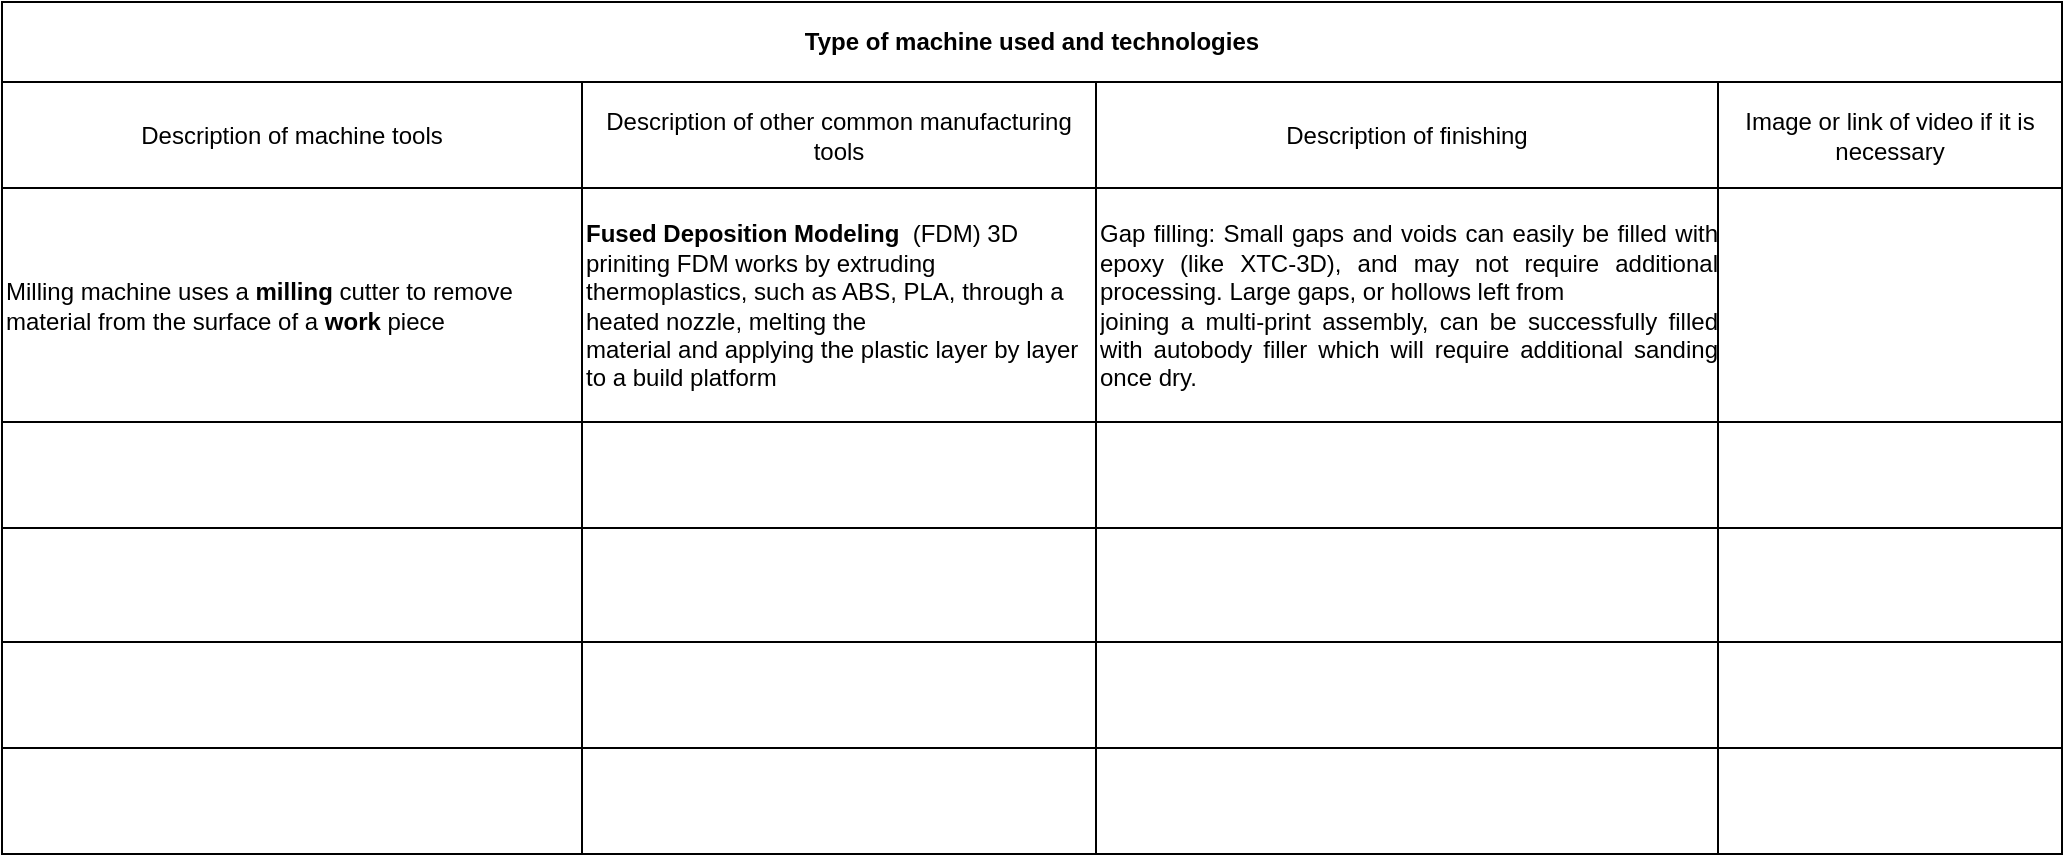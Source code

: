 <mxfile version="14.9.0" type="github">
  <diagram id="nSUky03wP_geeJo8E0sn" name="Page-1">
    <mxGraphModel dx="2013" dy="1820" grid="1" gridSize="10" guides="1" tooltips="1" connect="1" arrows="1" fold="1" page="1" pageScale="1" pageWidth="827" pageHeight="1169" math="0" shadow="0">
      <root>
        <mxCell id="0" />
        <mxCell id="1" parent="0" />
        <mxCell id="g2rxZFlYXXOEhxONH8Ov-4" value="" style="shape=table;startSize=0;container=1;collapsible=0;childLayout=tableLayout;" vertex="1" parent="1">
          <mxGeometry x="-800" y="-1060" width="1030" height="386" as="geometry" />
        </mxCell>
        <mxCell id="g2rxZFlYXXOEhxONH8Ov-5" value="" style="shape=partialRectangle;collapsible=0;dropTarget=0;pointerEvents=0;fillColor=none;top=0;left=0;bottom=0;right=0;points=[[0,0.5],[1,0.5]];portConstraint=eastwest;" vertex="1" parent="g2rxZFlYXXOEhxONH8Ov-4">
          <mxGeometry width="1030" height="53" as="geometry" />
        </mxCell>
        <mxCell id="g2rxZFlYXXOEhxONH8Ov-7" value="Description of machine tools" style="shape=partialRectangle;html=1;whiteSpace=wrap;connectable=0;overflow=hidden;fillColor=none;top=0;left=0;bottom=0;right=0;" vertex="1" parent="g2rxZFlYXXOEhxONH8Ov-5">
          <mxGeometry width="290" height="53" as="geometry" />
        </mxCell>
        <mxCell id="g2rxZFlYXXOEhxONH8Ov-8" value="Description of other common manufacturing tools " style="shape=partialRectangle;html=1;whiteSpace=wrap;connectable=0;overflow=hidden;fillColor=none;top=0;left=0;bottom=0;right=0;" vertex="1" parent="g2rxZFlYXXOEhxONH8Ov-5">
          <mxGeometry x="290" width="257" height="53" as="geometry" />
        </mxCell>
        <mxCell id="g2rxZFlYXXOEhxONH8Ov-9" value="Description of finishing" style="shape=partialRectangle;html=1;whiteSpace=wrap;connectable=0;overflow=hidden;fillColor=none;top=0;left=0;bottom=0;right=0;" vertex="1" parent="g2rxZFlYXXOEhxONH8Ov-5">
          <mxGeometry x="547" width="311" height="53" as="geometry" />
        </mxCell>
        <mxCell id="g2rxZFlYXXOEhxONH8Ov-123" value="Image or link of video if it is necessary" style="shape=partialRectangle;html=1;whiteSpace=wrap;connectable=0;overflow=hidden;fillColor=none;top=0;left=0;bottom=0;right=0;" vertex="1" parent="g2rxZFlYXXOEhxONH8Ov-5">
          <mxGeometry x="858" width="172" height="53" as="geometry" />
        </mxCell>
        <mxCell id="g2rxZFlYXXOEhxONH8Ov-14" style="shape=partialRectangle;collapsible=0;dropTarget=0;pointerEvents=0;fillColor=none;top=0;left=0;bottom=0;right=0;points=[[0,0.5],[1,0.5]];portConstraint=eastwest;" vertex="1" parent="g2rxZFlYXXOEhxONH8Ov-4">
          <mxGeometry y="53" width="1030" height="117" as="geometry" />
        </mxCell>
        <mxCell id="g2rxZFlYXXOEhxONH8Ov-16" value="&lt;div align=&quot;left&quot;&gt;Milling machine &lt;span class=&quot;ILfuVd NA6bn&quot;&gt;&lt;span class=&quot;hgKElc&quot;&gt; uses a &lt;b&gt;milling&lt;/b&gt; cutter to remove material from the surface of a &lt;b&gt;work&lt;/b&gt; piece&lt;/span&gt;&lt;/span&gt;&lt;/div&gt;" style="shape=partialRectangle;html=1;whiteSpace=wrap;connectable=0;overflow=hidden;fillColor=none;top=0;left=0;bottom=0;right=0;align=left;" vertex="1" parent="g2rxZFlYXXOEhxONH8Ov-14">
          <mxGeometry width="290" height="117" as="geometry" />
        </mxCell>
        <mxCell id="g2rxZFlYXXOEhxONH8Ov-17" value="&lt;div align=&quot;left&quot;&gt;&lt;span class=&quot;ILfuVd NA6bn&quot;&gt;&lt;span class=&quot;hgKElc&quot;&gt;&lt;b&gt;Fused Deposition Modeling&amp;nbsp; &lt;/b&gt;&lt;/span&gt;&lt;/span&gt;(&lt;span class=&quot;ILfuVd NA6bn&quot;&gt;&lt;span class=&quot;hgKElc&quot;&gt;FDM) &lt;/span&gt;&lt;/span&gt;3D priniting &lt;span class=&quot;ILfuVd NA6bn&quot;&gt;&lt;span class=&quot;hgKElc&quot;&gt;FDM works by extruding &lt;/span&gt;&lt;/span&gt;&lt;span class=&quot;ILfuVd NA6bn&quot;&gt;&lt;span class=&quot;hgKElc&quot;&gt;thermoplastics, such as ABS, PLA, through a heated nozzle, melting the &lt;/span&gt;&lt;/span&gt;&lt;br&gt;&lt;span class=&quot;ILfuVd NA6bn&quot;&gt;&lt;span class=&quot;hgKElc&quot;&gt;material and applying the plastic layer by layer to a build platform&lt;/span&gt;&lt;/span&gt;&lt;/div&gt;" style="shape=partialRectangle;html=1;whiteSpace=wrap;connectable=0;overflow=hidden;fillColor=none;top=0;left=0;bottom=0;right=0;align=left;" vertex="1" parent="g2rxZFlYXXOEhxONH8Ov-14">
          <mxGeometry x="290" width="257" height="117" as="geometry" />
        </mxCell>
        <mxCell id="g2rxZFlYXXOEhxONH8Ov-18" value="&lt;div align=&quot;justify&quot;&gt;Gap filling: Small gaps and voids can easily be filled with epoxy (like XTC-3D), and may not require additional processing. Large gaps, or hollows left from &lt;br&gt;joining a multi-print assembly, can be successfully filled with autobody filler which will require additional sanding once dry. &lt;/div&gt;" style="shape=partialRectangle;html=1;whiteSpace=wrap;connectable=0;overflow=hidden;fillColor=none;top=0;left=0;bottom=0;right=0;align=left;" vertex="1" parent="g2rxZFlYXXOEhxONH8Ov-14">
          <mxGeometry x="547" width="311" height="117" as="geometry" />
        </mxCell>
        <mxCell id="g2rxZFlYXXOEhxONH8Ov-124" style="shape=partialRectangle;html=1;whiteSpace=wrap;connectable=0;overflow=hidden;fillColor=none;top=0;left=0;bottom=0;right=0;" vertex="1" parent="g2rxZFlYXXOEhxONH8Ov-14">
          <mxGeometry x="858" width="172" height="117" as="geometry" />
        </mxCell>
        <mxCell id="g2rxZFlYXXOEhxONH8Ov-23" style="shape=partialRectangle;collapsible=0;dropTarget=0;pointerEvents=0;fillColor=none;top=0;left=0;bottom=0;right=0;points=[[0,0.5],[1,0.5]];portConstraint=eastwest;" vertex="1" parent="g2rxZFlYXXOEhxONH8Ov-4">
          <mxGeometry y="170" width="1030" height="53" as="geometry" />
        </mxCell>
        <mxCell id="g2rxZFlYXXOEhxONH8Ov-25" style="shape=partialRectangle;html=1;whiteSpace=wrap;connectable=0;overflow=hidden;fillColor=none;top=0;left=0;bottom=0;right=0;" vertex="1" parent="g2rxZFlYXXOEhxONH8Ov-23">
          <mxGeometry width="290" height="53" as="geometry" />
        </mxCell>
        <mxCell id="g2rxZFlYXXOEhxONH8Ov-26" style="shape=partialRectangle;html=1;whiteSpace=wrap;connectable=0;overflow=hidden;fillColor=none;top=0;left=0;bottom=0;right=0;" vertex="1" parent="g2rxZFlYXXOEhxONH8Ov-23">
          <mxGeometry x="290" width="257" height="53" as="geometry" />
        </mxCell>
        <mxCell id="g2rxZFlYXXOEhxONH8Ov-27" style="shape=partialRectangle;html=1;whiteSpace=wrap;connectable=0;overflow=hidden;fillColor=none;top=0;left=0;bottom=0;right=0;" vertex="1" parent="g2rxZFlYXXOEhxONH8Ov-23">
          <mxGeometry x="547" width="311" height="53" as="geometry" />
        </mxCell>
        <mxCell id="g2rxZFlYXXOEhxONH8Ov-125" style="shape=partialRectangle;html=1;whiteSpace=wrap;connectable=0;overflow=hidden;fillColor=none;top=0;left=0;bottom=0;right=0;" vertex="1" parent="g2rxZFlYXXOEhxONH8Ov-23">
          <mxGeometry x="858" width="172" height="53" as="geometry" />
        </mxCell>
        <mxCell id="g2rxZFlYXXOEhxONH8Ov-32" value="" style="shape=partialRectangle;collapsible=0;dropTarget=0;pointerEvents=0;fillColor=none;top=0;left=0;bottom=0;right=0;points=[[0,0.5],[1,0.5]];portConstraint=eastwest;" vertex="1" parent="g2rxZFlYXXOEhxONH8Ov-4">
          <mxGeometry y="223" width="1030" height="57" as="geometry" />
        </mxCell>
        <mxCell id="g2rxZFlYXXOEhxONH8Ov-34" style="shape=partialRectangle;html=1;whiteSpace=wrap;connectable=0;overflow=hidden;fillColor=none;top=0;left=0;bottom=0;right=0;" vertex="1" parent="g2rxZFlYXXOEhxONH8Ov-32">
          <mxGeometry width="290" height="57" as="geometry" />
        </mxCell>
        <mxCell id="g2rxZFlYXXOEhxONH8Ov-35" style="shape=partialRectangle;html=1;whiteSpace=wrap;connectable=0;overflow=hidden;fillColor=none;top=0;left=0;bottom=0;right=0;" vertex="1" parent="g2rxZFlYXXOEhxONH8Ov-32">
          <mxGeometry x="290" width="257" height="57" as="geometry" />
        </mxCell>
        <mxCell id="g2rxZFlYXXOEhxONH8Ov-36" style="shape=partialRectangle;html=1;whiteSpace=wrap;connectable=0;overflow=hidden;fillColor=none;top=0;left=0;bottom=0;right=0;" vertex="1" parent="g2rxZFlYXXOEhxONH8Ov-32">
          <mxGeometry x="547" width="311" height="57" as="geometry" />
        </mxCell>
        <mxCell id="g2rxZFlYXXOEhxONH8Ov-126" style="shape=partialRectangle;html=1;whiteSpace=wrap;connectable=0;overflow=hidden;fillColor=none;top=0;left=0;bottom=0;right=0;" vertex="1" parent="g2rxZFlYXXOEhxONH8Ov-32">
          <mxGeometry x="858" width="172" height="57" as="geometry" />
        </mxCell>
        <mxCell id="g2rxZFlYXXOEhxONH8Ov-41" value="" style="shape=partialRectangle;collapsible=0;dropTarget=0;pointerEvents=0;fillColor=none;top=0;left=0;bottom=0;right=0;points=[[0,0.5],[1,0.5]];portConstraint=eastwest;" vertex="1" parent="g2rxZFlYXXOEhxONH8Ov-4">
          <mxGeometry y="280" width="1030" height="53" as="geometry" />
        </mxCell>
        <mxCell id="g2rxZFlYXXOEhxONH8Ov-43" style="shape=partialRectangle;html=1;whiteSpace=wrap;connectable=0;overflow=hidden;fillColor=none;top=0;left=0;bottom=0;right=0;" vertex="1" parent="g2rxZFlYXXOEhxONH8Ov-41">
          <mxGeometry width="290" height="53" as="geometry" />
        </mxCell>
        <mxCell id="g2rxZFlYXXOEhxONH8Ov-44" style="shape=partialRectangle;html=1;whiteSpace=wrap;connectable=0;overflow=hidden;fillColor=none;top=0;left=0;bottom=0;right=0;" vertex="1" parent="g2rxZFlYXXOEhxONH8Ov-41">
          <mxGeometry x="290" width="257" height="53" as="geometry" />
        </mxCell>
        <mxCell id="g2rxZFlYXXOEhxONH8Ov-45" style="shape=partialRectangle;html=1;whiteSpace=wrap;connectable=0;overflow=hidden;fillColor=none;top=0;left=0;bottom=0;right=0;" vertex="1" parent="g2rxZFlYXXOEhxONH8Ov-41">
          <mxGeometry x="547" width="311" height="53" as="geometry" />
        </mxCell>
        <mxCell id="g2rxZFlYXXOEhxONH8Ov-127" style="shape=partialRectangle;html=1;whiteSpace=wrap;connectable=0;overflow=hidden;fillColor=none;top=0;left=0;bottom=0;right=0;" vertex="1" parent="g2rxZFlYXXOEhxONH8Ov-41">
          <mxGeometry x="858" width="172" height="53" as="geometry" />
        </mxCell>
        <mxCell id="g2rxZFlYXXOEhxONH8Ov-50" value="" style="shape=partialRectangle;collapsible=0;dropTarget=0;pointerEvents=0;fillColor=none;top=0;left=0;bottom=0;right=0;points=[[0,0.5],[1,0.5]];portConstraint=eastwest;" vertex="1" parent="g2rxZFlYXXOEhxONH8Ov-4">
          <mxGeometry y="333" width="1030" height="53" as="geometry" />
        </mxCell>
        <mxCell id="g2rxZFlYXXOEhxONH8Ov-52" style="shape=partialRectangle;html=1;whiteSpace=wrap;connectable=0;overflow=hidden;fillColor=none;top=0;left=0;bottom=0;right=0;" vertex="1" parent="g2rxZFlYXXOEhxONH8Ov-50">
          <mxGeometry width="290" height="53" as="geometry" />
        </mxCell>
        <mxCell id="g2rxZFlYXXOEhxONH8Ov-53" style="shape=partialRectangle;html=1;whiteSpace=wrap;connectable=0;overflow=hidden;fillColor=none;top=0;left=0;bottom=0;right=0;" vertex="1" parent="g2rxZFlYXXOEhxONH8Ov-50">
          <mxGeometry x="290" width="257" height="53" as="geometry" />
        </mxCell>
        <mxCell id="g2rxZFlYXXOEhxONH8Ov-54" style="shape=partialRectangle;html=1;whiteSpace=wrap;connectable=0;overflow=hidden;fillColor=none;top=0;left=0;bottom=0;right=0;" vertex="1" parent="g2rxZFlYXXOEhxONH8Ov-50">
          <mxGeometry x="547" width="311" height="53" as="geometry" />
        </mxCell>
        <mxCell id="g2rxZFlYXXOEhxONH8Ov-128" style="shape=partialRectangle;html=1;whiteSpace=wrap;connectable=0;overflow=hidden;fillColor=none;top=0;left=0;bottom=0;right=0;" vertex="1" parent="g2rxZFlYXXOEhxONH8Ov-50">
          <mxGeometry x="858" width="172" height="53" as="geometry" />
        </mxCell>
        <mxCell id="g2rxZFlYXXOEhxONH8Ov-102" value="&lt;b&gt;Type of machine used and technologies&lt;/b&gt;" style="rounded=0;whiteSpace=wrap;html=1;" vertex="1" parent="1">
          <mxGeometry x="-800" y="-1100" width="1030" height="40" as="geometry" />
        </mxCell>
      </root>
    </mxGraphModel>
  </diagram>
</mxfile>
